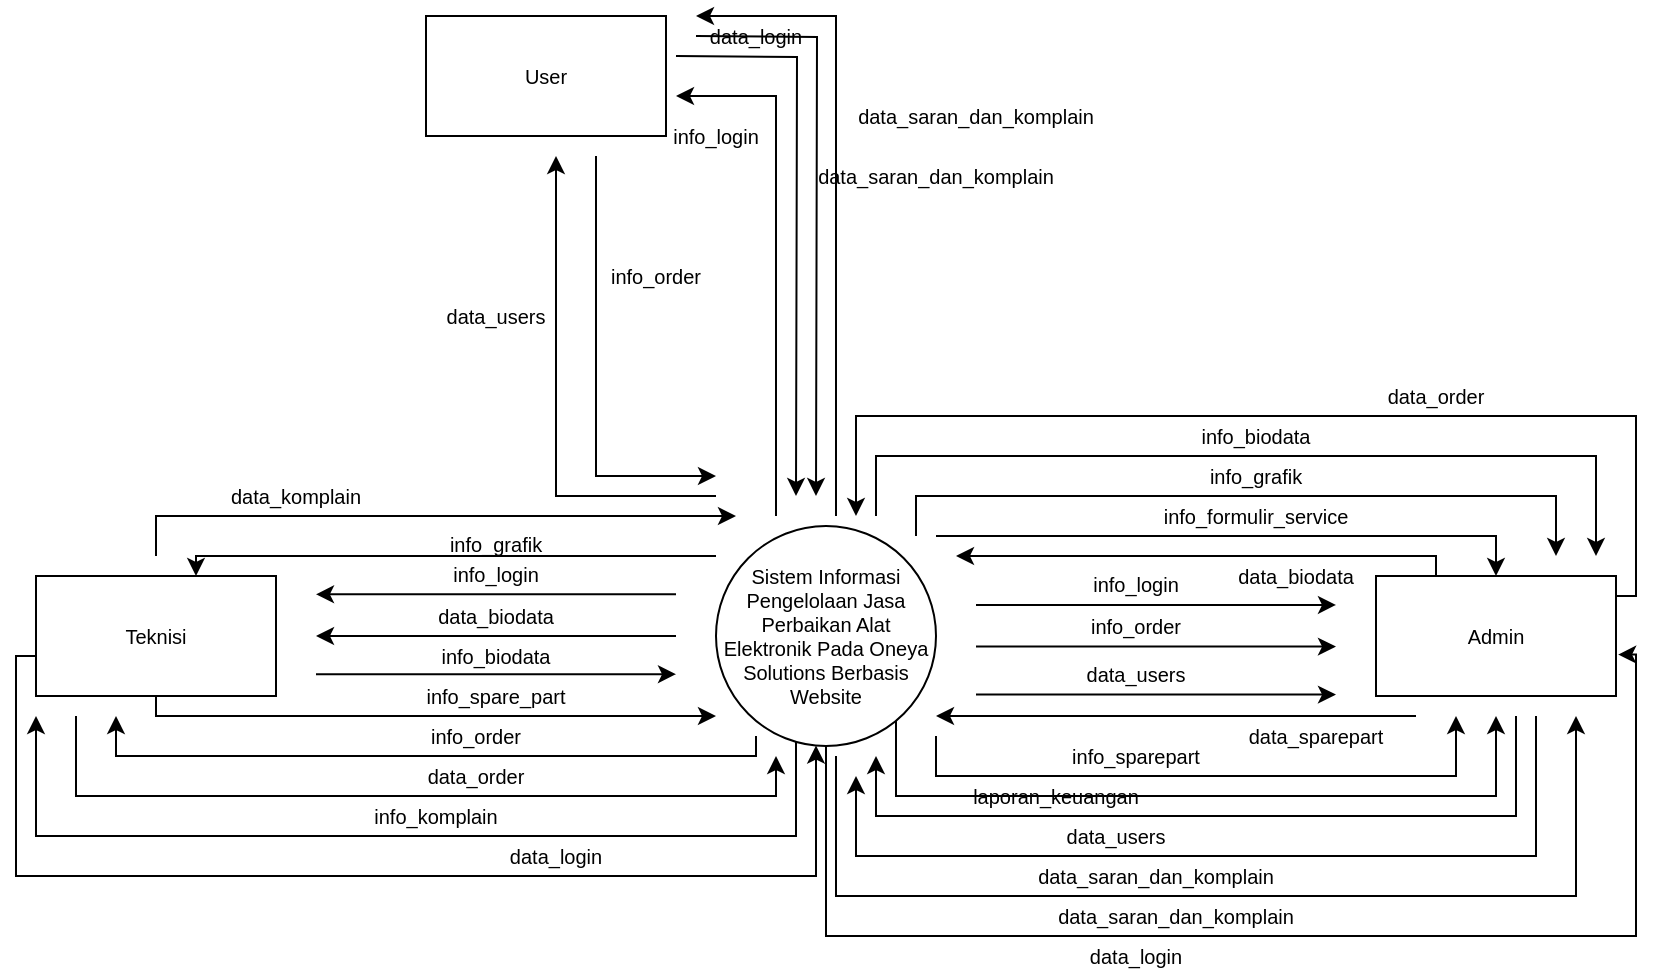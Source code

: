 <mxfile version="14.6.6" type="device"><diagram id="ACD_IV1HMH8quXVEyj63" name="Page-1"><mxGraphModel dx="494" dy="276" grid="1" gridSize="10" guides="1" tooltips="1" connect="1" arrows="1" fold="1" page="1" pageScale="1" pageWidth="850" pageHeight="1100" math="0" shadow="0"><root><mxCell id="0"/><mxCell id="1" parent="0"/><mxCell id="b8PKijCzYsBiOzstsW9--445" style="edgeStyle=orthogonalEdgeStyle;rounded=0;orthogonalLoop=1;jettySize=auto;html=1;fontSize=10;" parent="1" edge="1"><mxGeometry relative="1" as="geometry"><mxPoint x="170" y="529.17" as="targetPoint"/><mxPoint x="350" y="529.17" as="sourcePoint"/></mxGeometry></mxCell><mxCell id="b8PKijCzYsBiOzstsW9--447" style="edgeStyle=orthogonalEdgeStyle;rounded=0;orthogonalLoop=1;jettySize=auto;html=1;fontSize=10;" parent="1" edge="1"><mxGeometry relative="1" as="geometry"><mxPoint x="680" y="534.48" as="targetPoint"/><mxPoint x="500" y="534.48" as="sourcePoint"/></mxGeometry></mxCell><mxCell id="b8PKijCzYsBiOzstsW9--449" style="edgeStyle=orthogonalEdgeStyle;rounded=0;orthogonalLoop=1;jettySize=auto;html=1;fontSize=10;" parent="1" edge="1"><mxGeometry relative="1" as="geometry"><mxPoint x="360" y="240" as="targetPoint"/><mxPoint x="430" y="490" as="sourcePoint"/><Array as="points"><mxPoint x="430" y="480"/><mxPoint x="430" y="240"/></Array></mxGeometry></mxCell><mxCell id="b8PKijCzYsBiOzstsW9--452" style="edgeStyle=orthogonalEdgeStyle;rounded=0;orthogonalLoop=1;jettySize=auto;html=1;fontSize=10;" parent="1" edge="1"><mxGeometry relative="1" as="geometry"><mxPoint x="410" y="480" as="targetPoint"/><mxPoint x="350" y="260" as="sourcePoint"/></mxGeometry></mxCell><mxCell id="b8PKijCzYsBiOzstsW9--454" style="edgeStyle=orthogonalEdgeStyle;rounded=0;orthogonalLoop=1;jettySize=auto;html=1;fontSize=10;" parent="1" edge="1"><mxGeometry relative="1" as="geometry"><mxPoint x="680" y="555.31" as="targetPoint"/><mxPoint x="500" y="555.31" as="sourcePoint"/></mxGeometry></mxCell><mxCell id="b8PKijCzYsBiOzstsW9--456" style="edgeStyle=orthogonalEdgeStyle;rounded=0;orthogonalLoop=1;jettySize=auto;html=1;fontSize=10;" parent="1" edge="1"><mxGeometry relative="1" as="geometry"><mxPoint x="680" y="579.31" as="targetPoint"/><mxPoint x="500" y="579.31" as="sourcePoint"/></mxGeometry></mxCell><mxCell id="b8PKijCzYsBiOzstsW9--460" style="edgeStyle=orthogonalEdgeStyle;rounded=0;orthogonalLoop=1;jettySize=auto;html=1;fontSize=10;" parent="1" edge="1"><mxGeometry relative="1" as="geometry"><mxPoint x="740" y="590" as="targetPoint"/><mxPoint x="480" y="600" as="sourcePoint"/><Array as="points"><mxPoint x="480" y="620"/><mxPoint x="740" y="620"/><mxPoint x="740" y="590"/></Array></mxGeometry></mxCell><mxCell id="b8PKijCzYsBiOzstsW9--466" style="edgeStyle=orthogonalEdgeStyle;rounded=0;orthogonalLoop=1;jettySize=auto;html=1;fontSize=10;" parent="1" edge="1"><mxGeometry relative="1" as="geometry"><mxPoint x="800" y="590" as="targetPoint"/><mxPoint x="430" y="610" as="sourcePoint"/><Array as="points"><mxPoint x="430" y="620"/><mxPoint x="430" y="680"/><mxPoint x="800" y="680"/></Array></mxGeometry></mxCell><mxCell id="b8PKijCzYsBiOzstsW9--468" style="edgeStyle=orthogonalEdgeStyle;rounded=0;orthogonalLoop=1;jettySize=auto;html=1;entryX=0.5;entryY=0;entryDx=0;entryDy=0;fontSize=10;" parent="1" target="b8PKijCzYsBiOzstsW9--442" edge="1"><mxGeometry relative="1" as="geometry"><mxPoint x="480" y="500" as="sourcePoint"/><Array as="points"><mxPoint x="760" y="500"/></Array></mxGeometry></mxCell><mxCell id="b8PKijCzYsBiOzstsW9--470" style="edgeStyle=orthogonalEdgeStyle;rounded=0;orthogonalLoop=1;jettySize=auto;html=1;fontSize=10;" parent="1" edge="1"><mxGeometry relative="1" as="geometry"><mxPoint x="790" y="510" as="targetPoint"/><mxPoint x="470" y="500" as="sourcePoint"/><Array as="points"><mxPoint x="470" y="480"/><mxPoint x="790" y="480"/></Array></mxGeometry></mxCell><mxCell id="b8PKijCzYsBiOzstsW9--472" style="edgeStyle=orthogonalEdgeStyle;rounded=0;orthogonalLoop=1;jettySize=auto;html=1;fontSize=10;" parent="1" edge="1"><mxGeometry relative="1" as="geometry"><mxPoint x="810" y="510" as="targetPoint"/><mxPoint x="450" y="490" as="sourcePoint"/><Array as="points"><mxPoint x="450" y="460"/><mxPoint x="810" y="460"/></Array></mxGeometry></mxCell><mxCell id="b8PKijCzYsBiOzstsW9--474" style="edgeStyle=orthogonalEdgeStyle;rounded=0;orthogonalLoop=1;jettySize=auto;html=1;fontSize=10;entryX=0.25;entryY=0;entryDx=0;entryDy=0;exitX=0.25;exitY=0;exitDx=0;exitDy=0;" parent="1" source="b8PKijCzYsBiOzstsW9--442" edge="1"><mxGeometry relative="1" as="geometry"><mxPoint x="490" y="510" as="targetPoint"/><mxPoint x="730" y="510" as="sourcePoint"/><Array as="points"><mxPoint x="730" y="510"/></Array></mxGeometry></mxCell><mxCell id="b8PKijCzYsBiOzstsW9--476" style="edgeStyle=orthogonalEdgeStyle;rounded=0;orthogonalLoop=1;jettySize=auto;html=1;fontSize=10;" parent="1" edge="1"><mxGeometry relative="1" as="geometry"><mxPoint x="170" y="550" as="targetPoint"/><mxPoint x="350" y="550" as="sourcePoint"/></mxGeometry></mxCell><mxCell id="b8PKijCzYsBiOzstsW9--484" style="edgeStyle=orthogonalEdgeStyle;rounded=0;orthogonalLoop=1;jettySize=auto;html=1;fontSize=10;" parent="1" edge="1"><mxGeometry relative="1" as="geometry"><mxPoint x="440" y="490" as="targetPoint"/><mxPoint x="820" y="530" as="sourcePoint"/><Array as="points"><mxPoint x="830" y="440"/><mxPoint x="440" y="440"/></Array></mxGeometry></mxCell><mxCell id="b8PKijCzYsBiOzstsW9--486" style="edgeStyle=orthogonalEdgeStyle;rounded=0;orthogonalLoop=1;jettySize=auto;html=1;fontSize=10;" parent="1" edge="1"><mxGeometry relative="1" as="geometry"><mxPoint x="70" y="590" as="targetPoint"/><mxPoint x="390" y="600" as="sourcePoint"/><Array as="points"><mxPoint x="390" y="610"/><mxPoint x="70" y="610"/></Array></mxGeometry></mxCell><mxCell id="b8PKijCzYsBiOzstsW9--490" style="edgeStyle=orthogonalEdgeStyle;rounded=0;orthogonalLoop=1;jettySize=auto;html=1;fontSize=10;" parent="1" edge="1"><mxGeometry relative="1" as="geometry"><mxPoint x="110" y="520" as="targetPoint"/><mxPoint x="370" y="510" as="sourcePoint"/><Array as="points"><mxPoint x="300" y="510"/><mxPoint x="300" y="510"/></Array></mxGeometry></mxCell><mxCell id="b8PKijCzYsBiOzstsW9--492" style="edgeStyle=orthogonalEdgeStyle;rounded=0;orthogonalLoop=1;jettySize=auto;html=1;fontSize=10;" parent="1" source="b8PKijCzYsBiOzstsW9--441" edge="1"><mxGeometry relative="1" as="geometry"><mxPoint x="30" y="590" as="targetPoint"/><Array as="points"><mxPoint x="410" y="650"/><mxPoint x="30" y="650"/></Array></mxGeometry></mxCell><mxCell id="b8PKijCzYsBiOzstsW9--498" style="edgeStyle=orthogonalEdgeStyle;rounded=0;orthogonalLoop=1;jettySize=auto;html=1;fontSize=10;" parent="1" edge="1"><mxGeometry relative="1" as="geometry"><mxPoint x="350" y="280" as="targetPoint"/><mxPoint x="400" y="490" as="sourcePoint"/><Array as="points"><mxPoint x="400" y="490"/><mxPoint x="400" y="280"/></Array></mxGeometry></mxCell><mxCell id="b8PKijCzYsBiOzstsW9--508" style="edgeStyle=orthogonalEdgeStyle;rounded=0;orthogonalLoop=1;jettySize=auto;html=1;fontSize=10;entryX=1.009;entryY=0.655;entryDx=0;entryDy=0;entryPerimeter=0;" parent="1" source="b8PKijCzYsBiOzstsW9--441" target="b8PKijCzYsBiOzstsW9--442" edge="1"><mxGeometry relative="1" as="geometry"><mxPoint x="830" y="560" as="targetPoint"/><Array as="points"><mxPoint x="425" y="700"/><mxPoint x="830" y="700"/><mxPoint x="830" y="559"/></Array></mxGeometry></mxCell><mxCell id="b8PKijCzYsBiOzstsW9--510" style="edgeStyle=orthogonalEdgeStyle;rounded=0;orthogonalLoop=1;jettySize=auto;html=1;fontSize=10;exitX=0;exitY=0.667;exitDx=0;exitDy=0;exitPerimeter=0;" parent="1" source="b8PKijCzYsBiOzstsW9--443" target="b8PKijCzYsBiOzstsW9--441" edge="1"><mxGeometry relative="1" as="geometry"><mxPoint x="20" y="560" as="sourcePoint"/><Array as="points"><mxPoint x="20" y="560"/><mxPoint x="20" y="670"/><mxPoint x="420" y="670"/></Array></mxGeometry></mxCell><mxCell id="Fde3h4l1aQw-H1VThD5D-2" style="edgeStyle=orthogonalEdgeStyle;rounded=0;orthogonalLoop=1;jettySize=auto;html=1;" edge="1" parent="1" source="b8PKijCzYsBiOzstsW9--441"><mxGeometry relative="1" as="geometry"><mxPoint x="760" y="590" as="targetPoint"/><Array as="points"><mxPoint x="460" y="630"/><mxPoint x="760" y="630"/></Array></mxGeometry></mxCell><mxCell id="b8PKijCzYsBiOzstsW9--441" value="Sistem Informasi Pengelolaan Jasa Perbaikan Alat Elektronik Pada Oneya Solutions Berbasis Website" style="ellipse;whiteSpace=wrap;html=1;aspect=fixed;fontSize=10;" parent="1" vertex="1"><mxGeometry x="370" y="495" width="110" height="110" as="geometry"/></mxCell><mxCell id="b8PKijCzYsBiOzstsW9--458" style="edgeStyle=orthogonalEdgeStyle;rounded=0;orthogonalLoop=1;jettySize=auto;html=1;fontSize=10;" parent="1" edge="1"><mxGeometry relative="1" as="geometry"><mxPoint x="450" y="610" as="targetPoint"/><mxPoint x="770" y="590" as="sourcePoint"/><Array as="points"><mxPoint x="770" y="640"/><mxPoint x="450" y="640"/></Array></mxGeometry></mxCell><mxCell id="b8PKijCzYsBiOzstsW9--462" style="edgeStyle=orthogonalEdgeStyle;rounded=0;orthogonalLoop=1;jettySize=auto;html=1;fontSize=10;" parent="1" edge="1"><mxGeometry relative="1" as="geometry"><mxPoint x="480" y="590" as="targetPoint"/><mxPoint x="720" y="590" as="sourcePoint"/><Array as="points"><mxPoint x="530" y="590"/><mxPoint x="530" y="590"/></Array></mxGeometry></mxCell><mxCell id="b8PKijCzYsBiOzstsW9--464" style="edgeStyle=orthogonalEdgeStyle;rounded=0;orthogonalLoop=1;jettySize=auto;html=1;fontSize=10;" parent="1" edge="1"><mxGeometry relative="1" as="geometry"><mxPoint x="440" y="620" as="targetPoint"/><mxPoint x="780" y="590" as="sourcePoint"/><Array as="points"><mxPoint x="780" y="660"/><mxPoint x="440" y="660"/></Array></mxGeometry></mxCell><mxCell id="b8PKijCzYsBiOzstsW9--442" value="Admin" style="rounded=0;whiteSpace=wrap;html=1;fontSize=10;" parent="1" vertex="1"><mxGeometry x="700" y="520" width="120" height="60" as="geometry"/></mxCell><mxCell id="b8PKijCzYsBiOzstsW9--478" style="edgeStyle=orthogonalEdgeStyle;rounded=0;orthogonalLoop=1;jettySize=auto;html=1;fontSize=10;" parent="1" edge="1"><mxGeometry relative="1" as="geometry"><mxPoint x="350" y="569.11" as="targetPoint"/><mxPoint x="170" y="569.11" as="sourcePoint"/><Array as="points"><mxPoint x="350" y="569.11"/></Array></mxGeometry></mxCell><mxCell id="b8PKijCzYsBiOzstsW9--480" style="edgeStyle=orthogonalEdgeStyle;rounded=0;orthogonalLoop=1;jettySize=auto;html=1;fontSize=10;" parent="1" edge="1"><mxGeometry relative="1" as="geometry"><mxPoint x="90" y="580" as="sourcePoint"/><mxPoint x="370" y="590" as="targetPoint"/><Array as="points"><mxPoint x="90" y="590"/></Array></mxGeometry></mxCell><mxCell id="b8PKijCzYsBiOzstsW9--488" style="edgeStyle=orthogonalEdgeStyle;rounded=0;orthogonalLoop=1;jettySize=auto;html=1;fontSize=10;" parent="1" edge="1"><mxGeometry relative="1" as="geometry"><mxPoint x="400" y="610" as="targetPoint"/><mxPoint x="50" y="590" as="sourcePoint"/><Array as="points"><mxPoint x="50" y="630"/><mxPoint x="400" y="630"/></Array></mxGeometry></mxCell><mxCell id="b8PKijCzYsBiOzstsW9--494" style="edgeStyle=orthogonalEdgeStyle;rounded=0;orthogonalLoop=1;jettySize=auto;html=1;fontSize=10;" parent="1" edge="1"><mxGeometry relative="1" as="geometry"><mxPoint x="380" y="490" as="targetPoint"/><mxPoint x="90" y="510" as="sourcePoint"/><Array as="points"><mxPoint x="90" y="490"/></Array></mxGeometry></mxCell><mxCell id="b8PKijCzYsBiOzstsW9--443" value="Teknisi" style="rounded=0;whiteSpace=wrap;html=1;fontSize=10;" parent="1" vertex="1"><mxGeometry x="30" y="520" width="120" height="60" as="geometry"/></mxCell><mxCell id="b8PKijCzYsBiOzstsW9--502" style="edgeStyle=orthogonalEdgeStyle;rounded=0;orthogonalLoop=1;jettySize=auto;html=1;fontSize=10;" parent="1" edge="1"><mxGeometry relative="1" as="geometry"><mxPoint x="370" y="470" as="targetPoint"/><mxPoint x="310" y="310" as="sourcePoint"/><Array as="points"><mxPoint x="310" y="310"/><mxPoint x="310" y="470"/></Array></mxGeometry></mxCell><mxCell id="b8PKijCzYsBiOzstsW9--504" style="edgeStyle=orthogonalEdgeStyle;rounded=0;orthogonalLoop=1;jettySize=auto;html=1;fontSize=10;" parent="1" edge="1"><mxGeometry relative="1" as="geometry"><mxPoint x="290" y="310" as="targetPoint"/><mxPoint x="370" y="480" as="sourcePoint"/><Array as="points"><mxPoint x="290" y="480"/><mxPoint x="290" y="310"/></Array></mxGeometry></mxCell><mxCell id="b8PKijCzYsBiOzstsW9--444" value="User" style="rounded=0;whiteSpace=wrap;html=1;fontSize=10;" parent="1" vertex="1"><mxGeometry x="225" y="240" width="120" height="60" as="geometry"/></mxCell><mxCell id="b8PKijCzYsBiOzstsW9--446" value="info_login" style="text;html=1;strokeColor=none;fillColor=none;align=center;verticalAlign=middle;whiteSpace=wrap;rounded=0;fontSize=10;" parent="1" vertex="1"><mxGeometry x="560" y="514.48" width="40" height="20" as="geometry"/></mxCell><mxCell id="b8PKijCzYsBiOzstsW9--448" value="info_login" style="text;html=1;strokeColor=none;fillColor=none;align=center;verticalAlign=middle;whiteSpace=wrap;rounded=0;fontSize=10;" parent="1" vertex="1"><mxGeometry x="240" y="509.17" width="40" height="20" as="geometry"/></mxCell><mxCell id="b8PKijCzYsBiOzstsW9--450" value="data_saran_dan_komplain" style="text;html=1;strokeColor=none;fillColor=none;align=center;verticalAlign=middle;whiteSpace=wrap;rounded=0;fontSize=10;" parent="1" vertex="1"><mxGeometry x="480" y="280" width="40" height="20" as="geometry"/></mxCell><mxCell id="b8PKijCzYsBiOzstsW9--453" value="info_login" style="text;html=1;strokeColor=none;fillColor=none;align=center;verticalAlign=middle;whiteSpace=wrap;rounded=0;fontSize=10;" parent="1" vertex="1"><mxGeometry x="350" y="290" width="40" height="20" as="geometry"/></mxCell><mxCell id="b8PKijCzYsBiOzstsW9--455" value="info_order" style="text;html=1;strokeColor=none;fillColor=none;align=center;verticalAlign=middle;whiteSpace=wrap;rounded=0;fontSize=10;" parent="1" vertex="1"><mxGeometry x="560" y="535.31" width="40" height="20" as="geometry"/></mxCell><mxCell id="b8PKijCzYsBiOzstsW9--457" value="data_users" style="text;html=1;strokeColor=none;fillColor=none;align=center;verticalAlign=middle;whiteSpace=wrap;rounded=0;fontSize=10;" parent="1" vertex="1"><mxGeometry x="560" y="559.31" width="40" height="20" as="geometry"/></mxCell><mxCell id="b8PKijCzYsBiOzstsW9--459" value="data_users" style="text;html=1;strokeColor=none;fillColor=none;align=center;verticalAlign=middle;whiteSpace=wrap;rounded=0;fontSize=10;" parent="1" vertex="1"><mxGeometry x="550" y="640.0" width="40" height="20" as="geometry"/></mxCell><mxCell id="b8PKijCzYsBiOzstsW9--461" value="info_sparepart" style="text;html=1;strokeColor=none;fillColor=none;align=center;verticalAlign=middle;whiteSpace=wrap;rounded=0;fontSize=10;" parent="1" vertex="1"><mxGeometry x="560" y="600.0" width="40" height="20" as="geometry"/></mxCell><mxCell id="b8PKijCzYsBiOzstsW9--463" value="data_sparepart" style="text;html=1;strokeColor=none;fillColor=none;align=center;verticalAlign=middle;whiteSpace=wrap;rounded=0;fontSize=10;" parent="1" vertex="1"><mxGeometry x="650" y="590.0" width="40" height="20" as="geometry"/></mxCell><mxCell id="b8PKijCzYsBiOzstsW9--465" value="data_saran_dan_komplain" style="text;html=1;strokeColor=none;fillColor=none;align=center;verticalAlign=middle;whiteSpace=wrap;rounded=0;fontSize=10;" parent="1" vertex="1"><mxGeometry x="570" y="660.0" width="40" height="20" as="geometry"/></mxCell><mxCell id="b8PKijCzYsBiOzstsW9--467" value="data_saran_dan_komplain" style="text;html=1;strokeColor=none;fillColor=none;align=center;verticalAlign=middle;whiteSpace=wrap;rounded=0;fontSize=10;" parent="1" vertex="1"><mxGeometry x="580" y="680.0" width="40" height="20" as="geometry"/></mxCell><mxCell id="b8PKijCzYsBiOzstsW9--469" value="info_formulir_service" style="text;html=1;strokeColor=none;fillColor=none;align=center;verticalAlign=middle;whiteSpace=wrap;rounded=0;fontSize=10;" parent="1" vertex="1"><mxGeometry x="620" y="480.0" width="40" height="20" as="geometry"/></mxCell><mxCell id="b8PKijCzYsBiOzstsW9--471" value="info_grafik" style="text;html=1;strokeColor=none;fillColor=none;align=center;verticalAlign=middle;whiteSpace=wrap;rounded=0;fontSize=10;" parent="1" vertex="1"><mxGeometry x="620" y="460.0" width="40" height="20" as="geometry"/></mxCell><mxCell id="b8PKijCzYsBiOzstsW9--473" value="info_biodata" style="text;html=1;strokeColor=none;fillColor=none;align=center;verticalAlign=middle;whiteSpace=wrap;rounded=0;fontSize=10;" parent="1" vertex="1"><mxGeometry x="620" y="440.0" width="40" height="20" as="geometry"/></mxCell><mxCell id="b8PKijCzYsBiOzstsW9--475" value="data_biodata" style="text;html=1;strokeColor=none;fillColor=none;align=center;verticalAlign=middle;whiteSpace=wrap;rounded=0;fontSize=10;" parent="1" vertex="1"><mxGeometry x="640" y="510.0" width="40" height="20" as="geometry"/></mxCell><mxCell id="b8PKijCzYsBiOzstsW9--477" value="data_biodata" style="text;html=1;strokeColor=none;fillColor=none;align=center;verticalAlign=middle;whiteSpace=wrap;rounded=0;fontSize=10;" parent="1" vertex="1"><mxGeometry x="240" y="530.0" width="40" height="20" as="geometry"/></mxCell><mxCell id="b8PKijCzYsBiOzstsW9--479" value="info_biodata" style="text;html=1;strokeColor=none;fillColor=none;align=center;verticalAlign=middle;whiteSpace=wrap;rounded=0;fontSize=10;" parent="1" vertex="1"><mxGeometry x="240" y="550.0" width="40" height="20" as="geometry"/></mxCell><mxCell id="b8PKijCzYsBiOzstsW9--481" value="info_spare_part" style="text;html=1;strokeColor=none;fillColor=none;align=center;verticalAlign=middle;whiteSpace=wrap;rounded=0;fontSize=10;" parent="1" vertex="1"><mxGeometry x="240" y="570.0" width="40" height="20" as="geometry"/></mxCell><mxCell id="b8PKijCzYsBiOzstsW9--485" value="data_order" style="text;html=1;strokeColor=none;fillColor=none;align=center;verticalAlign=middle;whiteSpace=wrap;rounded=0;fontSize=10;" parent="1" vertex="1"><mxGeometry x="710" y="420.0" width="40" height="20" as="geometry"/></mxCell><mxCell id="b8PKijCzYsBiOzstsW9--487" value="info_order" style="text;html=1;strokeColor=none;fillColor=none;align=center;verticalAlign=middle;whiteSpace=wrap;rounded=0;fontSize=10;" parent="1" vertex="1"><mxGeometry x="230" y="590" width="40" height="20" as="geometry"/></mxCell><mxCell id="b8PKijCzYsBiOzstsW9--489" value="data_order" style="text;html=1;strokeColor=none;fillColor=none;align=center;verticalAlign=middle;whiteSpace=wrap;rounded=0;fontSize=10;" parent="1" vertex="1"><mxGeometry x="230" y="610" width="40" height="20" as="geometry"/></mxCell><mxCell id="b8PKijCzYsBiOzstsW9--491" value="info_grafik" style="text;html=1;strokeColor=none;fillColor=none;align=center;verticalAlign=middle;whiteSpace=wrap;rounded=0;fontSize=10;" parent="1" vertex="1"><mxGeometry x="240" y="494.48" width="40" height="20" as="geometry"/></mxCell><mxCell id="b8PKijCzYsBiOzstsW9--493" value="info_komplain" style="text;html=1;strokeColor=none;fillColor=none;align=center;verticalAlign=middle;whiteSpace=wrap;rounded=0;fontSize=10;" parent="1" vertex="1"><mxGeometry x="210" y="630.0" width="40" height="20" as="geometry"/></mxCell><mxCell id="b8PKijCzYsBiOzstsW9--495" value="data_komplain" style="text;html=1;strokeColor=none;fillColor=none;align=center;verticalAlign=middle;whiteSpace=wrap;rounded=0;fontSize=10;" parent="1" vertex="1"><mxGeometry x="140" y="470.0" width="40" height="20" as="geometry"/></mxCell><mxCell id="b8PKijCzYsBiOzstsW9--499" value="data_saran_dan_komplain" style="text;html=1;strokeColor=none;fillColor=none;align=center;verticalAlign=middle;whiteSpace=wrap;rounded=0;fontSize=10;" parent="1" vertex="1"><mxGeometry x="460" y="310" width="40" height="20" as="geometry"/></mxCell><mxCell id="b8PKijCzYsBiOzstsW9--501" value="info_order" style="text;html=1;strokeColor=none;fillColor=none;align=center;verticalAlign=middle;whiteSpace=wrap;rounded=0;fontSize=10;" parent="1" vertex="1"><mxGeometry x="320" y="360" width="40" height="20" as="geometry"/></mxCell><mxCell id="b8PKijCzYsBiOzstsW9--505" value="data_users" style="text;html=1;strokeColor=none;fillColor=none;align=center;verticalAlign=middle;whiteSpace=wrap;rounded=0;fontSize=10;" parent="1" vertex="1"><mxGeometry x="240" y="380" width="40" height="20" as="geometry"/></mxCell><mxCell id="b8PKijCzYsBiOzstsW9--509" value="data_login" style="text;html=1;strokeColor=none;fillColor=none;align=center;verticalAlign=middle;whiteSpace=wrap;rounded=0;fontSize=10;" parent="1" vertex="1"><mxGeometry x="560" y="700" width="40" height="20" as="geometry"/></mxCell><mxCell id="b8PKijCzYsBiOzstsW9--511" value="data_login" style="text;html=1;strokeColor=none;fillColor=none;align=center;verticalAlign=middle;whiteSpace=wrap;rounded=0;fontSize=10;" parent="1" vertex="1"><mxGeometry x="270" y="650" width="40" height="20" as="geometry"/></mxCell><mxCell id="b8PKijCzYsBiOzstsW9--512" style="edgeStyle=orthogonalEdgeStyle;rounded=0;orthogonalLoop=1;jettySize=auto;html=1;fontSize=10;" parent="1" edge="1"><mxGeometry relative="1" as="geometry"><mxPoint x="420" y="480" as="targetPoint"/><mxPoint x="360" y="250" as="sourcePoint"/></mxGeometry></mxCell><mxCell id="b8PKijCzYsBiOzstsW9--513" value="data_login" style="text;html=1;strokeColor=none;fillColor=none;align=center;verticalAlign=middle;whiteSpace=wrap;rounded=0;fontSize=10;" parent="1" vertex="1"><mxGeometry x="370" y="240" width="40" height="20" as="geometry"/></mxCell><mxCell id="Fde3h4l1aQw-H1VThD5D-3" value="laporan_keuangan" style="text;html=1;strokeColor=none;fillColor=none;align=center;verticalAlign=middle;whiteSpace=wrap;rounded=0;fontSize=10;" vertex="1" parent="1"><mxGeometry x="520" y="620.0" width="40" height="20" as="geometry"/></mxCell></root></mxGraphModel></diagram></mxfile>